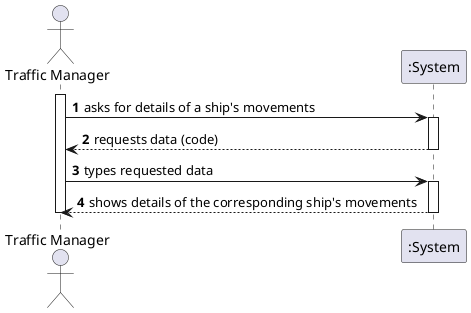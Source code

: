 @startuml
'https://plantuml.com/sequence-diagram

autonumber

actor "Traffic Manager" as TM

activate TM
TM -> ":System" : asks for details of a ship's movements

activate ":System"

":System" --> TM : requests data (code)
deactivate ":System"

TM -> ":System" : types requested data

activate ":System"
":System" --> TM : shows details of the corresponding ship's movements
deactivate ":System"

deactivate TM

@enduml